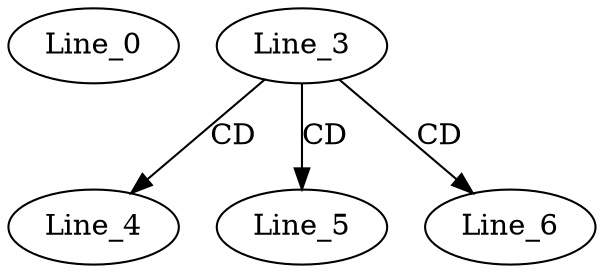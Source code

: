 digraph G {
  Line_0;
  Line_3;
  Line_4;
  Line_5;
  Line_6;
  Line_3 -> Line_4 [ label="CD" ];
  Line_3 -> Line_5 [ label="CD" ];
  Line_3 -> Line_6 [ label="CD" ];
}
